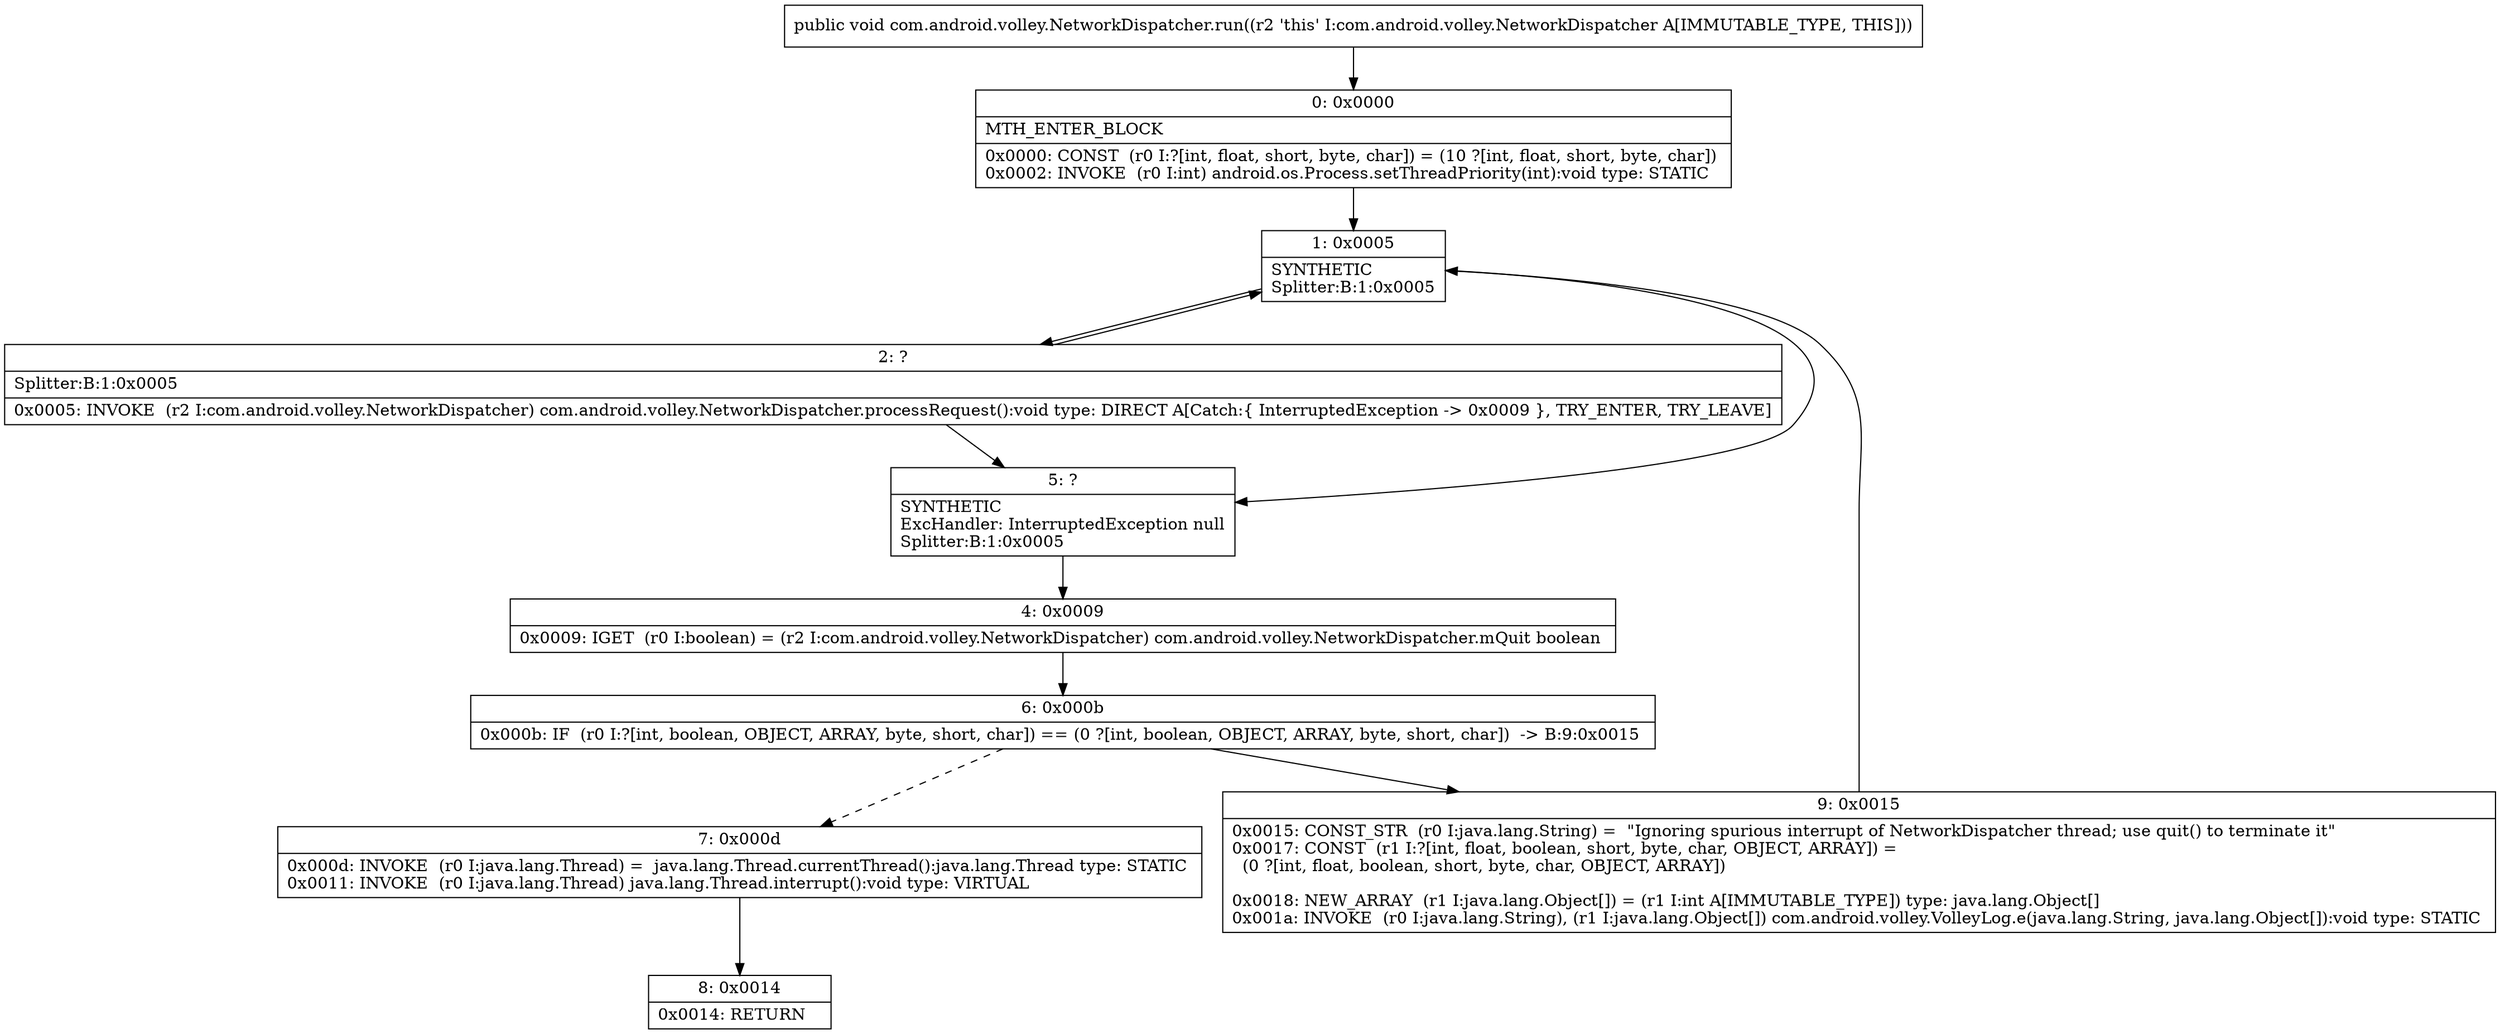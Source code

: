 digraph "CFG forcom.android.volley.NetworkDispatcher.run()V" {
Node_0 [shape=record,label="{0\:\ 0x0000|MTH_ENTER_BLOCK\l|0x0000: CONST  (r0 I:?[int, float, short, byte, char]) = (10 ?[int, float, short, byte, char]) \l0x0002: INVOKE  (r0 I:int) android.os.Process.setThreadPriority(int):void type: STATIC \l}"];
Node_1 [shape=record,label="{1\:\ 0x0005|SYNTHETIC\lSplitter:B:1:0x0005\l}"];
Node_2 [shape=record,label="{2\:\ ?|Splitter:B:1:0x0005\l|0x0005: INVOKE  (r2 I:com.android.volley.NetworkDispatcher) com.android.volley.NetworkDispatcher.processRequest():void type: DIRECT A[Catch:\{ InterruptedException \-\> 0x0009 \}, TRY_ENTER, TRY_LEAVE]\l}"];
Node_4 [shape=record,label="{4\:\ 0x0009|0x0009: IGET  (r0 I:boolean) = (r2 I:com.android.volley.NetworkDispatcher) com.android.volley.NetworkDispatcher.mQuit boolean \l}"];
Node_5 [shape=record,label="{5\:\ ?|SYNTHETIC\lExcHandler: InterruptedException null\lSplitter:B:1:0x0005\l}"];
Node_6 [shape=record,label="{6\:\ 0x000b|0x000b: IF  (r0 I:?[int, boolean, OBJECT, ARRAY, byte, short, char]) == (0 ?[int, boolean, OBJECT, ARRAY, byte, short, char])  \-\> B:9:0x0015 \l}"];
Node_7 [shape=record,label="{7\:\ 0x000d|0x000d: INVOKE  (r0 I:java.lang.Thread) =  java.lang.Thread.currentThread():java.lang.Thread type: STATIC \l0x0011: INVOKE  (r0 I:java.lang.Thread) java.lang.Thread.interrupt():void type: VIRTUAL \l}"];
Node_8 [shape=record,label="{8\:\ 0x0014|0x0014: RETURN   \l}"];
Node_9 [shape=record,label="{9\:\ 0x0015|0x0015: CONST_STR  (r0 I:java.lang.String) =  \"Ignoring spurious interrupt of NetworkDispatcher thread; use quit() to terminate it\" \l0x0017: CONST  (r1 I:?[int, float, boolean, short, byte, char, OBJECT, ARRAY]) = \l  (0 ?[int, float, boolean, short, byte, char, OBJECT, ARRAY])\l \l0x0018: NEW_ARRAY  (r1 I:java.lang.Object[]) = (r1 I:int A[IMMUTABLE_TYPE]) type: java.lang.Object[] \l0x001a: INVOKE  (r0 I:java.lang.String), (r1 I:java.lang.Object[]) com.android.volley.VolleyLog.e(java.lang.String, java.lang.Object[]):void type: STATIC \l}"];
MethodNode[shape=record,label="{public void com.android.volley.NetworkDispatcher.run((r2 'this' I:com.android.volley.NetworkDispatcher A[IMMUTABLE_TYPE, THIS])) }"];
MethodNode -> Node_0;
Node_0 -> Node_1;
Node_1 -> Node_2;
Node_1 -> Node_5;
Node_2 -> Node_5;
Node_2 -> Node_1;
Node_4 -> Node_6;
Node_5 -> Node_4;
Node_6 -> Node_7[style=dashed];
Node_6 -> Node_9;
Node_7 -> Node_8;
Node_9 -> Node_1;
}

